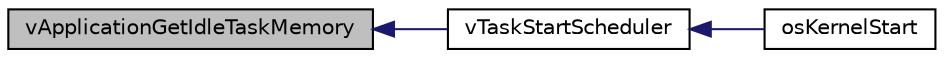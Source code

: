 digraph "vApplicationGetIdleTaskMemory"
{
  edge [fontname="Helvetica",fontsize="10",labelfontname="Helvetica",labelfontsize="10"];
  node [fontname="Helvetica",fontsize="10",shape=record];
  rankdir="LR";
  Node1 [label="vApplicationGetIdleTaskMemory",height=0.2,width=0.4,color="black", fillcolor="grey75", style="filled", fontcolor="black"];
  Node1 -> Node2 [dir="back",color="midnightblue",fontsize="10",style="solid",fontname="Helvetica"];
  Node2 [label="vTaskStartScheduler",height=0.2,width=0.4,color="black", fillcolor="white", style="filled",URL="$tasks_8c.html#a598661cdd2a6af95a077245d11e3d142"];
  Node2 -> Node3 [dir="back",color="midnightblue",fontsize="10",style="solid",fontname="Helvetica"];
  Node3 [label="osKernelStart",height=0.2,width=0.4,color="black", fillcolor="white", style="filled",URL="$cmsis__os_8h.html#aab668ffd2ea76bb0a77ab0ab385eaef2",tooltip="Start the RTOS Kernel. "];
}

